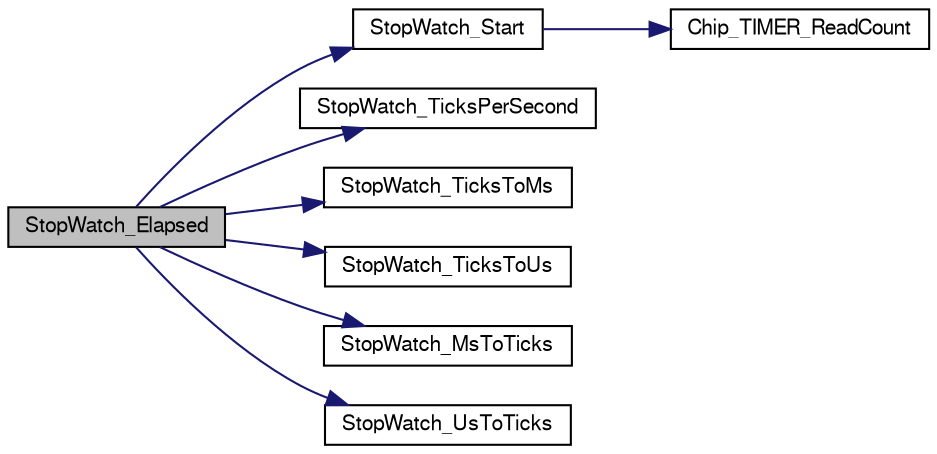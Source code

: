 digraph "StopWatch_Elapsed"
{
  edge [fontname="FreeSans",fontsize="10",labelfontname="FreeSans",labelfontsize="10"];
  node [fontname="FreeSans",fontsize="10",shape=record];
  rankdir="LR";
  Node1 [label="StopWatch_Elapsed",height=0.2,width=0.4,color="black", fillcolor="grey75", style="filled", fontcolor="black"];
  Node1 -> Node2 [color="midnightblue",fontsize="10",style="solid"];
  Node2 [label="StopWatch_Start",height=0.2,width=0.4,color="black", fillcolor="white", style="filled",URL="$group__Stop__Watch.html#ga0dbab611d6cbdd4faad5018131aca140",tooltip="Start a stopwatch. "];
  Node2 -> Node3 [color="midnightblue",fontsize="10",style="solid"];
  Node3 [label="Chip_TIMER_ReadCount",height=0.2,width=0.4,color="black", fillcolor="white", style="filled",URL="$group__TIMER__17XX__40XX.html#ga6050d4da70d679696b3af922b8c1a6ac",tooltip="Returns the current timer count. "];
  Node1 -> Node4 [color="midnightblue",fontsize="10",style="solid"];
  Node4 [label="StopWatch_TicksPerSecond",height=0.2,width=0.4,color="black", fillcolor="white", style="filled",URL="$group__Stop__Watch.html#gae780d65d75ed3ca6dbd33389479eed9f",tooltip="Returns number of ticks per second of the stopwatch timer. "];
  Node1 -> Node5 [color="midnightblue",fontsize="10",style="solid"];
  Node5 [label="StopWatch_TicksToMs",height=0.2,width=0.4,color="black", fillcolor="white", style="filled",URL="$group__Stop__Watch.html#gab62ee68f7b01b5c14b0d19c3c391ca02",tooltip="Converts from stopwatch ticks to mS. "];
  Node1 -> Node6 [color="midnightblue",fontsize="10",style="solid"];
  Node6 [label="StopWatch_TicksToUs",height=0.2,width=0.4,color="black", fillcolor="white", style="filled",URL="$group__Stop__Watch.html#ga76fc3c7b473615677932efe3e5d0e142",tooltip="Converts from stopwatch ticks to uS. "];
  Node1 -> Node7 [color="midnightblue",fontsize="10",style="solid"];
  Node7 [label="StopWatch_MsToTicks",height=0.2,width=0.4,color="black", fillcolor="white", style="filled",URL="$group__Stop__Watch.html#ga00f0c8411acd07344c7dd3cac8ec6d3e",tooltip="Converts from mS to stopwatch ticks. "];
  Node1 -> Node8 [color="midnightblue",fontsize="10",style="solid"];
  Node8 [label="StopWatch_UsToTicks",height=0.2,width=0.4,color="black", fillcolor="white", style="filled",URL="$group__Stop__Watch.html#ga65ab3801fdb76aab8879a0698fc4df45",tooltip="Converts from uS to stopwatch ticks. "];
}
